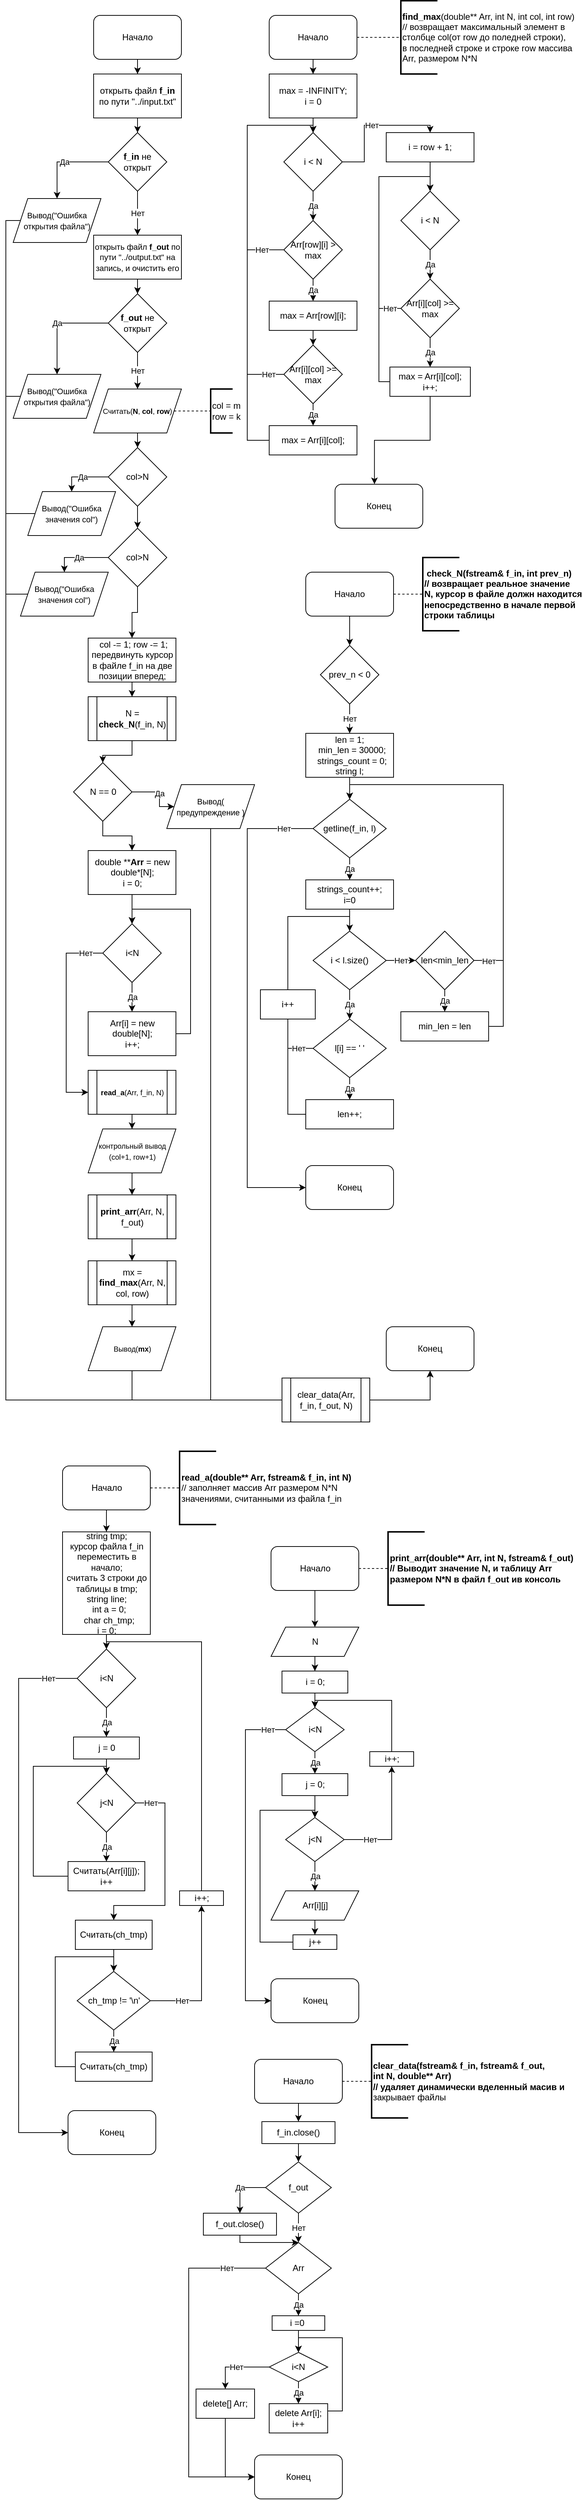 <mxfile version="15.4.0" type="device"><diagram id="RTDDvGNsrzTlWS8wvtbf" name="Page-1"><mxGraphModel dx="1351" dy="1219" grid="1" gridSize="10" guides="1" tooltips="1" connect="1" arrows="1" fold="1" page="1" pageScale="1" pageWidth="850" pageHeight="1100" math="0" shadow="0"><root><mxCell id="0"/><mxCell id="1" parent="0"/><mxCell id="NxdKif-zK9ctORJWIcJR-3" style="edgeStyle=orthogonalEdgeStyle;rounded=0;orthogonalLoop=1;jettySize=auto;html=1;entryX=0.5;entryY=0;entryDx=0;entryDy=0;" edge="1" parent="1" source="NxdKif-zK9ctORJWIcJR-1" target="NxdKif-zK9ctORJWIcJR-2"><mxGeometry relative="1" as="geometry"/></mxCell><mxCell id="NxdKif-zK9ctORJWIcJR-1" value="Начало" style="rounded=1;whiteSpace=wrap;html=1;" vertex="1" parent="1"><mxGeometry x="160" y="60" width="120" height="60" as="geometry"/></mxCell><mxCell id="NxdKif-zK9ctORJWIcJR-5" style="edgeStyle=orthogonalEdgeStyle;rounded=0;orthogonalLoop=1;jettySize=auto;html=1;entryX=0.5;entryY=0;entryDx=0;entryDy=0;" edge="1" parent="1" source="NxdKif-zK9ctORJWIcJR-2" target="NxdKif-zK9ctORJWIcJR-4"><mxGeometry relative="1" as="geometry"/></mxCell><mxCell id="NxdKif-zK9ctORJWIcJR-2" value="открыть файл &lt;b&gt;f_in&lt;/b&gt; по пути &quot;../input.txt&quot;" style="rounded=0;whiteSpace=wrap;html=1;" vertex="1" parent="1"><mxGeometry x="160" y="140" width="120" height="60" as="geometry"/></mxCell><mxCell id="NxdKif-zK9ctORJWIcJR-7" value="Да" style="edgeStyle=orthogonalEdgeStyle;rounded=0;orthogonalLoop=1;jettySize=auto;html=1;entryX=0.5;entryY=0;entryDx=0;entryDy=0;" edge="1" parent="1" source="NxdKif-zK9ctORJWIcJR-4" target="NxdKif-zK9ctORJWIcJR-6"><mxGeometry relative="1" as="geometry"><Array as="points"><mxPoint x="110" y="260"/></Array></mxGeometry></mxCell><mxCell id="NxdKif-zK9ctORJWIcJR-9" value="Нет" style="edgeStyle=orthogonalEdgeStyle;rounded=0;orthogonalLoop=1;jettySize=auto;html=1;entryX=0.5;entryY=0;entryDx=0;entryDy=0;" edge="1" parent="1" source="NxdKif-zK9ctORJWIcJR-4" target="NxdKif-zK9ctORJWIcJR-8"><mxGeometry relative="1" as="geometry"/></mxCell><mxCell id="NxdKif-zK9ctORJWIcJR-4" value="&lt;b&gt;f_in&lt;/b&gt; не открыт" style="rhombus;whiteSpace=wrap;html=1;" vertex="1" parent="1"><mxGeometry x="180" y="220" width="80" height="80" as="geometry"/></mxCell><mxCell id="NxdKif-zK9ctORJWIcJR-51" style="edgeStyle=orthogonalEdgeStyle;rounded=0;orthogonalLoop=1;jettySize=auto;html=1;endArrow=none;endFill=0;exitX=0;exitY=0.5;exitDx=0;exitDy=0;" edge="1" parent="1" source="NxdKif-zK9ctORJWIcJR-6"><mxGeometry relative="1" as="geometry"><mxPoint x="40" y="740" as="targetPoint"/><Array as="points"><mxPoint x="40" y="340"/><mxPoint x="40" y="730"/></Array></mxGeometry></mxCell><mxCell id="NxdKif-zK9ctORJWIcJR-6" value="&lt;font style=&quot;font-size: 11px&quot;&gt;Вывод(&quot;Ошибка открытия файла&quot;)&lt;/font&gt;" style="shape=parallelogram;perimeter=parallelogramPerimeter;whiteSpace=wrap;html=1;fixedSize=1;" vertex="1" parent="1"><mxGeometry x="50" y="310" width="120" height="60" as="geometry"/></mxCell><mxCell id="NxdKif-zK9ctORJWIcJR-13" style="edgeStyle=orthogonalEdgeStyle;rounded=0;orthogonalLoop=1;jettySize=auto;html=1;entryX=0.5;entryY=0;entryDx=0;entryDy=0;" edge="1" parent="1" source="NxdKif-zK9ctORJWIcJR-8" target="NxdKif-zK9ctORJWIcJR-11"><mxGeometry relative="1" as="geometry"/></mxCell><mxCell id="NxdKif-zK9ctORJWIcJR-8" value="&lt;font style=&quot;font-size: 11px&quot;&gt;открыть файл &lt;b&gt;f_out&lt;/b&gt;&amp;nbsp;по пути &quot;../output.txt&quot; на запись, и очистить его&lt;/font&gt;" style="rounded=0;whiteSpace=wrap;html=1;" vertex="1" parent="1"><mxGeometry x="160" y="360" width="120" height="60" as="geometry"/></mxCell><mxCell id="NxdKif-zK9ctORJWIcJR-10" value="Да" style="edgeStyle=orthogonalEdgeStyle;rounded=0;orthogonalLoop=1;jettySize=auto;html=1;entryX=0.5;entryY=0;entryDx=0;entryDy=0;" edge="1" parent="1" source="NxdKif-zK9ctORJWIcJR-11" target="NxdKif-zK9ctORJWIcJR-12"><mxGeometry relative="1" as="geometry"><Array as="points"><mxPoint x="110" y="480"/></Array></mxGeometry></mxCell><mxCell id="NxdKif-zK9ctORJWIcJR-15" value="Нет" style="edgeStyle=orthogonalEdgeStyle;rounded=0;orthogonalLoop=1;jettySize=auto;html=1;" edge="1" parent="1" source="NxdKif-zK9ctORJWIcJR-11" target="NxdKif-zK9ctORJWIcJR-14"><mxGeometry relative="1" as="geometry"/></mxCell><mxCell id="NxdKif-zK9ctORJWIcJR-11" value="&lt;b&gt;f_out&lt;/b&gt;&amp;nbsp;не открыт" style="rhombus;whiteSpace=wrap;html=1;" vertex="1" parent="1"><mxGeometry x="180" y="440" width="80" height="80" as="geometry"/></mxCell><mxCell id="NxdKif-zK9ctORJWIcJR-50" style="edgeStyle=orthogonalEdgeStyle;rounded=0;orthogonalLoop=1;jettySize=auto;html=1;entryX=0.5;entryY=1;entryDx=0;entryDy=0;" edge="1" parent="1" source="NxdKif-zK9ctORJWIcJR-12" target="NxdKif-zK9ctORJWIcJR-47"><mxGeometry relative="1" as="geometry"><Array as="points"><mxPoint x="40" y="580"/><mxPoint x="40" y="1950"/><mxPoint x="620" y="1950"/></Array></mxGeometry></mxCell><mxCell id="NxdKif-zK9ctORJWIcJR-12" value="&lt;font style=&quot;font-size: 11px&quot;&gt;Вывод(&quot;Ошибка открытия файла&quot;)&lt;/font&gt;" style="shape=parallelogram;perimeter=parallelogramPerimeter;whiteSpace=wrap;html=1;fixedSize=1;" vertex="1" parent="1"><mxGeometry x="50" y="550" width="120" height="60" as="geometry"/></mxCell><mxCell id="NxdKif-zK9ctORJWIcJR-18" style="edgeStyle=orthogonalEdgeStyle;rounded=0;orthogonalLoop=1;jettySize=auto;html=1;entryX=0;entryY=0.5;entryDx=0;entryDy=0;entryPerimeter=0;endArrow=none;endFill=0;dashed=1;" edge="1" parent="1" source="NxdKif-zK9ctORJWIcJR-14" target="NxdKif-zK9ctORJWIcJR-17"><mxGeometry relative="1" as="geometry"/></mxCell><mxCell id="NxdKif-zK9ctORJWIcJR-169" style="edgeStyle=orthogonalEdgeStyle;rounded=0;orthogonalLoop=1;jettySize=auto;html=1;endArrow=classic;endFill=1;" edge="1" parent="1" source="NxdKif-zK9ctORJWIcJR-14" target="NxdKif-zK9ctORJWIcJR-167"><mxGeometry relative="1" as="geometry"/></mxCell><mxCell id="NxdKif-zK9ctORJWIcJR-14" value="&lt;font style=&quot;font-size: 10px&quot;&gt;Считать(&lt;b&gt;N&lt;/b&gt;, &lt;b&gt;col&lt;/b&gt;, &lt;b&gt;row&lt;/b&gt;)&lt;/font&gt;" style="shape=parallelogram;perimeter=parallelogramPerimeter;whiteSpace=wrap;html=1;fixedSize=1;" vertex="1" parent="1"><mxGeometry x="160" y="570" width="120" height="60" as="geometry"/></mxCell><mxCell id="NxdKif-zK9ctORJWIcJR-17" value="col = m&lt;br&gt;row = k" style="strokeWidth=2;html=1;shape=mxgraph.flowchart.annotation_1;align=left;pointerEvents=1;" vertex="1" parent="1"><mxGeometry x="320" y="570" width="30" height="60" as="geometry"/></mxCell><mxCell id="NxdKif-zK9ctORJWIcJR-25" style="edgeStyle=orthogonalEdgeStyle;rounded=0;orthogonalLoop=1;jettySize=auto;html=1;entryX=0.5;entryY=0;entryDx=0;entryDy=0;" edge="1" parent="1" source="NxdKif-zK9ctORJWIcJR-19" target="NxdKif-zK9ctORJWIcJR-24"><mxGeometry relative="1" as="geometry"/></mxCell><mxCell id="NxdKif-zK9ctORJWIcJR-19" value="&amp;nbsp;col -= 1; row -= 1;&lt;br&gt;передвинуть курсор в файле f_in на две позиции вперед;" style="rounded=0;whiteSpace=wrap;html=1;" vertex="1" parent="1"><mxGeometry x="152.5" y="910" width="120" height="60" as="geometry"/></mxCell><mxCell id="NxdKif-zK9ctORJWIcJR-27" style="edgeStyle=orthogonalEdgeStyle;rounded=0;orthogonalLoop=1;jettySize=auto;html=1;entryX=0.5;entryY=0;entryDx=0;entryDy=0;" edge="1" parent="1" source="NxdKif-zK9ctORJWIcJR-24" target="NxdKif-zK9ctORJWIcJR-26"><mxGeometry relative="1" as="geometry"/></mxCell><mxCell id="NxdKif-zK9ctORJWIcJR-24" value="N = &lt;b&gt;check_N&lt;/b&gt;(f_in, N)" style="shape=process;whiteSpace=wrap;html=1;backgroundOutline=1;" vertex="1" parent="1"><mxGeometry x="152.5" y="990" width="120" height="60" as="geometry"/></mxCell><mxCell id="NxdKif-zK9ctORJWIcJR-29" value="Да" style="edgeStyle=orthogonalEdgeStyle;rounded=0;orthogonalLoop=1;jettySize=auto;html=1;entryX=0;entryY=0.5;entryDx=0;entryDy=0;exitX=1;exitY=0.5;exitDx=0;exitDy=0;" edge="1" parent="1" source="NxdKif-zK9ctORJWIcJR-26" target="NxdKif-zK9ctORJWIcJR-28"><mxGeometry relative="1" as="geometry"><Array as="points"><mxPoint x="250" y="1120"/><mxPoint x="250" y="1140"/></Array></mxGeometry></mxCell><mxCell id="NxdKif-zK9ctORJWIcJR-32" style="edgeStyle=orthogonalEdgeStyle;rounded=0;orthogonalLoop=1;jettySize=auto;html=1;" edge="1" parent="1" source="NxdKif-zK9ctORJWIcJR-26" target="NxdKif-zK9ctORJWIcJR-31"><mxGeometry relative="1" as="geometry"/></mxCell><mxCell id="NxdKif-zK9ctORJWIcJR-26" value="N == 0" style="rhombus;whiteSpace=wrap;html=1;" vertex="1" parent="1"><mxGeometry x="132.5" y="1080" width="80" height="80" as="geometry"/></mxCell><mxCell id="NxdKif-zK9ctORJWIcJR-49" style="edgeStyle=orthogonalEdgeStyle;rounded=0;orthogonalLoop=1;jettySize=auto;html=1;entryX=0.5;entryY=1;entryDx=0;entryDy=0;startArrow=none;endArrow=classic;endFill=1;" edge="1" parent="1" source="NxdKif-zK9ctORJWIcJR-178" target="NxdKif-zK9ctORJWIcJR-47"><mxGeometry relative="1" as="geometry"><Array as="points"><mxPoint x="620" y="1950"/></Array></mxGeometry></mxCell><mxCell id="NxdKif-zK9ctORJWIcJR-28" value="&lt;font style=&quot;font-size: 11px&quot;&gt;Вывод( предупреждение )&lt;/font&gt;" style="shape=parallelogram;perimeter=parallelogramPerimeter;whiteSpace=wrap;html=1;fixedSize=1;" vertex="1" parent="1"><mxGeometry x="260" y="1110" width="120" height="60" as="geometry"/></mxCell><mxCell id="NxdKif-zK9ctORJWIcJR-35" value="Да" style="edgeStyle=orthogonalEdgeStyle;rounded=0;orthogonalLoop=1;jettySize=auto;html=1;entryX=0.5;entryY=0;entryDx=0;entryDy=0;" edge="1" parent="1" source="NxdKif-zK9ctORJWIcJR-30" target="NxdKif-zK9ctORJWIcJR-34"><mxGeometry relative="1" as="geometry"><Array as="points"><mxPoint x="212.5" y="1420"/></Array></mxGeometry></mxCell><mxCell id="NxdKif-zK9ctORJWIcJR-37" value="Нет" style="edgeStyle=orthogonalEdgeStyle;rounded=0;orthogonalLoop=1;jettySize=auto;html=1;entryX=0;entryY=0.5;entryDx=0;entryDy=0;" edge="1" parent="1" source="NxdKif-zK9ctORJWIcJR-30" target="NxdKif-zK9ctORJWIcJR-38"><mxGeometry x="-0.824" relative="1" as="geometry"><mxPoint x="132.5" y="1550" as="targetPoint"/><Array as="points"><mxPoint x="122.5" y="1340"/><mxPoint x="122.5" y="1530"/></Array><mxPoint as="offset"/></mxGeometry></mxCell><mxCell id="NxdKif-zK9ctORJWIcJR-30" value="i&amp;lt;N" style="rhombus;whiteSpace=wrap;html=1;" vertex="1" parent="1"><mxGeometry x="172.5" y="1300" width="80" height="80" as="geometry"/></mxCell><mxCell id="NxdKif-zK9ctORJWIcJR-33" style="edgeStyle=orthogonalEdgeStyle;rounded=0;orthogonalLoop=1;jettySize=auto;html=1;entryX=0.5;entryY=0;entryDx=0;entryDy=0;" edge="1" parent="1" source="NxdKif-zK9ctORJWIcJR-31" target="NxdKif-zK9ctORJWIcJR-30"><mxGeometry relative="1" as="geometry"/></mxCell><mxCell id="NxdKif-zK9ctORJWIcJR-31" value="double **&lt;b&gt;Arr&lt;/b&gt; = new double*[N];&lt;br&gt;i = 0;" style="rounded=0;whiteSpace=wrap;html=1;" vertex="1" parent="1"><mxGeometry x="152.5" y="1200" width="120" height="60" as="geometry"/></mxCell><mxCell id="NxdKif-zK9ctORJWIcJR-36" style="edgeStyle=orthogonalEdgeStyle;rounded=0;orthogonalLoop=1;jettySize=auto;html=1;entryX=0.5;entryY=0;entryDx=0;entryDy=0;" edge="1" parent="1" source="NxdKif-zK9ctORJWIcJR-34" target="NxdKif-zK9ctORJWIcJR-30"><mxGeometry relative="1" as="geometry"><Array as="points"><mxPoint x="292.5" y="1450"/><mxPoint x="292.5" y="1280"/><mxPoint x="212.5" y="1280"/></Array></mxGeometry></mxCell><mxCell id="NxdKif-zK9ctORJWIcJR-34" value="Arr[i] = new double[N];&lt;br&gt;i++;" style="rounded=0;whiteSpace=wrap;html=1;" vertex="1" parent="1"><mxGeometry x="152.5" y="1420" width="120" height="60" as="geometry"/></mxCell><mxCell id="NxdKif-zK9ctORJWIcJR-40" style="edgeStyle=orthogonalEdgeStyle;rounded=0;orthogonalLoop=1;jettySize=auto;html=1;" edge="1" parent="1" source="NxdKif-zK9ctORJWIcJR-38" target="NxdKif-zK9ctORJWIcJR-39"><mxGeometry relative="1" as="geometry"/></mxCell><mxCell id="NxdKif-zK9ctORJWIcJR-38" value="&lt;font style=&quot;font-size: 10px&quot;&gt;&lt;b&gt;read_a&lt;/b&gt;(Arr, f_in, N)&lt;/font&gt;" style="shape=process;whiteSpace=wrap;html=1;backgroundOutline=1;" vertex="1" parent="1"><mxGeometry x="152.5" y="1500" width="120" height="60" as="geometry"/></mxCell><mxCell id="NxdKif-zK9ctORJWIcJR-42" style="edgeStyle=orthogonalEdgeStyle;rounded=0;orthogonalLoop=1;jettySize=auto;html=1;entryX=0.5;entryY=0;entryDx=0;entryDy=0;" edge="1" parent="1" source="NxdKif-zK9ctORJWIcJR-39" target="NxdKif-zK9ctORJWIcJR-41"><mxGeometry relative="1" as="geometry"/></mxCell><mxCell id="NxdKif-zK9ctORJWIcJR-39" value="&lt;font style=&quot;font-size: 10px&quot;&gt;контрольный вывод (col+1, row+1)&lt;/font&gt;" style="shape=parallelogram;perimeter=parallelogramPerimeter;whiteSpace=wrap;html=1;fixedSize=1;" vertex="1" parent="1"><mxGeometry x="152.5" y="1580" width="120" height="60" as="geometry"/></mxCell><mxCell id="NxdKif-zK9ctORJWIcJR-44" style="edgeStyle=orthogonalEdgeStyle;rounded=0;orthogonalLoop=1;jettySize=auto;html=1;entryX=0.5;entryY=0;entryDx=0;entryDy=0;" edge="1" parent="1" source="NxdKif-zK9ctORJWIcJR-41" target="NxdKif-zK9ctORJWIcJR-43"><mxGeometry relative="1" as="geometry"/></mxCell><mxCell id="NxdKif-zK9ctORJWIcJR-41" value="&lt;b&gt;print_arr&lt;/b&gt;(Arr, N, f_out)" style="shape=process;whiteSpace=wrap;html=1;backgroundOutline=1;" vertex="1" parent="1"><mxGeometry x="152.5" y="1670" width="120" height="60" as="geometry"/></mxCell><mxCell id="NxdKif-zK9ctORJWIcJR-46" style="edgeStyle=orthogonalEdgeStyle;rounded=0;orthogonalLoop=1;jettySize=auto;html=1;" edge="1" parent="1" source="NxdKif-zK9ctORJWIcJR-43" target="NxdKif-zK9ctORJWIcJR-45"><mxGeometry relative="1" as="geometry"/></mxCell><mxCell id="NxdKif-zK9ctORJWIcJR-43" value="mx =&lt;b&gt; find_max&lt;/b&gt;(Arr, N, col, row)" style="shape=process;whiteSpace=wrap;html=1;backgroundOutline=1;" vertex="1" parent="1"><mxGeometry x="152.5" y="1760" width="120" height="60" as="geometry"/></mxCell><mxCell id="NxdKif-zK9ctORJWIcJR-180" style="edgeStyle=orthogonalEdgeStyle;rounded=0;orthogonalLoop=1;jettySize=auto;html=1;endArrow=none;endFill=0;" edge="1" parent="1" source="NxdKif-zK9ctORJWIcJR-45"><mxGeometry relative="1" as="geometry"><mxPoint x="212.5" y="1950" as="targetPoint"/></mxGeometry></mxCell><mxCell id="NxdKif-zK9ctORJWIcJR-45" value="&lt;span style=&quot;font-size: 10px&quot;&gt;Вывод(&lt;b&gt;mx&lt;/b&gt;)&lt;/span&gt;" style="shape=parallelogram;perimeter=parallelogramPerimeter;whiteSpace=wrap;html=1;fixedSize=1;" vertex="1" parent="1"><mxGeometry x="152.5" y="1850" width="120" height="60" as="geometry"/></mxCell><mxCell id="NxdKif-zK9ctORJWIcJR-47" value="Конец" style="rounded=1;whiteSpace=wrap;html=1;" vertex="1" parent="1"><mxGeometry x="560" y="1850" width="120" height="60" as="geometry"/></mxCell><mxCell id="NxdKif-zK9ctORJWIcJR-54" style="edgeStyle=orthogonalEdgeStyle;rounded=0;orthogonalLoop=1;jettySize=auto;html=1;entryX=0;entryY=0.5;entryDx=0;entryDy=0;entryPerimeter=0;dashed=1;endArrow=none;endFill=0;" edge="1" parent="1" source="NxdKif-zK9ctORJWIcJR-52" target="NxdKif-zK9ctORJWIcJR-53"><mxGeometry relative="1" as="geometry"/></mxCell><mxCell id="NxdKif-zK9ctORJWIcJR-56" style="edgeStyle=orthogonalEdgeStyle;rounded=0;orthogonalLoop=1;jettySize=auto;html=1;entryX=0.5;entryY=0;entryDx=0;entryDy=0;endArrow=classic;endFill=1;" edge="1" parent="1" source="NxdKif-zK9ctORJWIcJR-52" target="NxdKif-zK9ctORJWIcJR-55"><mxGeometry relative="1" as="geometry"/></mxCell><mxCell id="NxdKif-zK9ctORJWIcJR-52" value="Начало" style="rounded=1;whiteSpace=wrap;html=1;" vertex="1" parent="1"><mxGeometry x="400" y="60" width="120" height="60" as="geometry"/></mxCell><mxCell id="NxdKif-zK9ctORJWIcJR-53" value="&lt;b&gt;find_max&lt;/b&gt;(double** Arr, int N, int col, int row)&lt;br&gt;// возвращает максимальный элемент в &lt;br&gt;столбце сol(от row до поледней строки),&lt;br&gt;в последней строке и строке row массива&lt;br&gt;Arr, размером N*N" style="strokeWidth=2;html=1;shape=mxgraph.flowchart.annotation_1;align=left;pointerEvents=1;" vertex="1" parent="1"><mxGeometry x="580" y="40" width="50" height="100" as="geometry"/></mxCell><mxCell id="NxdKif-zK9ctORJWIcJR-58" style="edgeStyle=orthogonalEdgeStyle;rounded=0;orthogonalLoop=1;jettySize=auto;html=1;endArrow=classic;endFill=1;" edge="1" parent="1" source="NxdKif-zK9ctORJWIcJR-55" target="NxdKif-zK9ctORJWIcJR-57"><mxGeometry relative="1" as="geometry"/></mxCell><mxCell id="NxdKif-zK9ctORJWIcJR-55" value="max = -INFINITY;&lt;br&gt;i = 0" style="rounded=0;whiteSpace=wrap;html=1;" vertex="1" parent="1"><mxGeometry x="400" y="140" width="120" height="60" as="geometry"/></mxCell><mxCell id="NxdKif-zK9ctORJWIcJR-60" value="Да" style="edgeStyle=orthogonalEdgeStyle;rounded=0;orthogonalLoop=1;jettySize=auto;html=1;entryX=0.5;entryY=0;entryDx=0;entryDy=0;endArrow=classic;endFill=1;" edge="1" parent="1" source="NxdKif-zK9ctORJWIcJR-57" target="NxdKif-zK9ctORJWIcJR-59"><mxGeometry relative="1" as="geometry"/></mxCell><mxCell id="NxdKif-zK9ctORJWIcJR-70" value="Нет" style="edgeStyle=orthogonalEdgeStyle;rounded=0;orthogonalLoop=1;jettySize=auto;html=1;entryX=0.5;entryY=0;entryDx=0;entryDy=0;endArrow=classic;endFill=1;" edge="1" parent="1" source="NxdKif-zK9ctORJWIcJR-57" target="NxdKif-zK9ctORJWIcJR-68"><mxGeometry relative="1" as="geometry"><Array as="points"><mxPoint x="530" y="260"/><mxPoint x="530" y="210"/><mxPoint x="620" y="210"/></Array></mxGeometry></mxCell><mxCell id="NxdKif-zK9ctORJWIcJR-57" value="i &amp;lt; N" style="rhombus;whiteSpace=wrap;html=1;" vertex="1" parent="1"><mxGeometry x="420" y="220" width="80" height="80" as="geometry"/></mxCell><mxCell id="NxdKif-zK9ctORJWIcJR-63" value="Да" style="edgeStyle=orthogonalEdgeStyle;rounded=0;orthogonalLoop=1;jettySize=auto;html=1;entryX=0.5;entryY=0;entryDx=0;entryDy=0;endArrow=classic;endFill=1;" edge="1" parent="1" source="NxdKif-zK9ctORJWIcJR-59" target="NxdKif-zK9ctORJWIcJR-62"><mxGeometry relative="1" as="geometry"/></mxCell><mxCell id="NxdKif-zK9ctORJWIcJR-71" value="Нет" style="edgeStyle=orthogonalEdgeStyle;rounded=0;orthogonalLoop=1;jettySize=auto;html=1;endArrow=classic;endFill=1;entryX=0.5;entryY=0;entryDx=0;entryDy=0;" edge="1" parent="1" source="NxdKif-zK9ctORJWIcJR-59" target="NxdKif-zK9ctORJWIcJR-57"><mxGeometry x="-0.812" relative="1" as="geometry"><mxPoint x="540" y="260.0" as="targetPoint"/><Array as="points"><mxPoint x="370" y="380"/><mxPoint x="370" y="210"/><mxPoint x="460" y="210"/></Array><mxPoint as="offset"/></mxGeometry></mxCell><mxCell id="NxdKif-zK9ctORJWIcJR-59" value="Arr[row][i] &amp;gt; max" style="rhombus;whiteSpace=wrap;html=1;" vertex="1" parent="1"><mxGeometry x="420" y="340" width="80" height="80" as="geometry"/></mxCell><mxCell id="NxdKif-zK9ctORJWIcJR-66" value="Да" style="edgeStyle=orthogonalEdgeStyle;rounded=0;orthogonalLoop=1;jettySize=auto;html=1;entryX=0.5;entryY=0;entryDx=0;entryDy=0;endArrow=classic;endFill=1;" edge="1" parent="1" source="NxdKif-zK9ctORJWIcJR-61" target="NxdKif-zK9ctORJWIcJR-65"><mxGeometry relative="1" as="geometry"/></mxCell><mxCell id="NxdKif-zK9ctORJWIcJR-72" value="Нет" style="edgeStyle=orthogonalEdgeStyle;rounded=0;orthogonalLoop=1;jettySize=auto;html=1;endArrow=none;endFill=0;" edge="1" parent="1" source="NxdKif-zK9ctORJWIcJR-61"><mxGeometry x="-0.809" relative="1" as="geometry"><mxPoint x="370" y="380" as="targetPoint"/><Array as="points"><mxPoint x="370" y="550"/><mxPoint x="370" y="380"/></Array><mxPoint as="offset"/></mxGeometry></mxCell><mxCell id="NxdKif-zK9ctORJWIcJR-61" value="Arr[i][col] &amp;gt;= max" style="rhombus;whiteSpace=wrap;html=1;" vertex="1" parent="1"><mxGeometry x="420" y="510" width="80" height="80" as="geometry"/></mxCell><mxCell id="NxdKif-zK9ctORJWIcJR-64" style="edgeStyle=orthogonalEdgeStyle;rounded=0;orthogonalLoop=1;jettySize=auto;html=1;entryX=0.5;entryY=0;entryDx=0;entryDy=0;endArrow=classic;endFill=1;" edge="1" parent="1" source="NxdKif-zK9ctORJWIcJR-62" target="NxdKif-zK9ctORJWIcJR-61"><mxGeometry relative="1" as="geometry"/></mxCell><mxCell id="NxdKif-zK9ctORJWIcJR-62" value="max = Arr[row][i];" style="rounded=0;whiteSpace=wrap;html=1;" vertex="1" parent="1"><mxGeometry x="400" y="450" width="120" height="40" as="geometry"/></mxCell><mxCell id="NxdKif-zK9ctORJWIcJR-74" style="edgeStyle=orthogonalEdgeStyle;rounded=0;orthogonalLoop=1;jettySize=auto;html=1;entryX=0.5;entryY=0;entryDx=0;entryDy=0;endArrow=classic;endFill=1;" edge="1" parent="1" source="NxdKif-zK9ctORJWIcJR-65" target="NxdKif-zK9ctORJWIcJR-57"><mxGeometry relative="1" as="geometry"><Array as="points"><mxPoint x="370" y="640"/><mxPoint x="370" y="210"/><mxPoint x="460" y="210"/></Array></mxGeometry></mxCell><mxCell id="NxdKif-zK9ctORJWIcJR-65" value="max = Arr[i][col];" style="rounded=0;whiteSpace=wrap;html=1;" vertex="1" parent="1"><mxGeometry x="400" y="620" width="120" height="40" as="geometry"/></mxCell><mxCell id="NxdKif-zK9ctORJWIcJR-76" value="Да" style="edgeStyle=orthogonalEdgeStyle;rounded=0;orthogonalLoop=1;jettySize=auto;html=1;entryX=0.5;entryY=0;entryDx=0;entryDy=0;endArrow=classic;endFill=1;" edge="1" parent="1" source="NxdKif-zK9ctORJWIcJR-67" target="NxdKif-zK9ctORJWIcJR-75"><mxGeometry relative="1" as="geometry"/></mxCell><mxCell id="NxdKif-zK9ctORJWIcJR-67" value="i &amp;lt; N" style="rhombus;whiteSpace=wrap;html=1;" vertex="1" parent="1"><mxGeometry x="580" y="300" width="80" height="80" as="geometry"/></mxCell><mxCell id="NxdKif-zK9ctORJWIcJR-69" style="edgeStyle=orthogonalEdgeStyle;rounded=0;orthogonalLoop=1;jettySize=auto;html=1;entryX=0.5;entryY=0;entryDx=0;entryDy=0;endArrow=classic;endFill=1;" edge="1" parent="1" source="NxdKif-zK9ctORJWIcJR-68" target="NxdKif-zK9ctORJWIcJR-67"><mxGeometry relative="1" as="geometry"/></mxCell><mxCell id="NxdKif-zK9ctORJWIcJR-68" value="i = row + 1;" style="rounded=0;whiteSpace=wrap;html=1;" vertex="1" parent="1"><mxGeometry x="560" y="220" width="120" height="40" as="geometry"/></mxCell><mxCell id="NxdKif-zK9ctORJWIcJR-78" value="Да" style="edgeStyle=orthogonalEdgeStyle;rounded=0;orthogonalLoop=1;jettySize=auto;html=1;entryX=0.5;entryY=0;entryDx=0;entryDy=0;endArrow=classic;endFill=1;" edge="1" parent="1" source="NxdKif-zK9ctORJWIcJR-75" target="NxdKif-zK9ctORJWIcJR-77"><mxGeometry relative="1" as="geometry"/></mxCell><mxCell id="NxdKif-zK9ctORJWIcJR-80" value="Нет" style="edgeStyle=orthogonalEdgeStyle;rounded=0;orthogonalLoop=1;jettySize=auto;html=1;endArrow=none;endFill=0;" edge="1" parent="1" source="NxdKif-zK9ctORJWIcJR-75"><mxGeometry relative="1" as="geometry"><mxPoint x="550" y="460" as="targetPoint"/></mxGeometry></mxCell><mxCell id="NxdKif-zK9ctORJWIcJR-75" value="Arr[i][col] &amp;gt;= max" style="rhombus;whiteSpace=wrap;html=1;" vertex="1" parent="1"><mxGeometry x="580" y="420" width="80" height="80" as="geometry"/></mxCell><mxCell id="NxdKif-zK9ctORJWIcJR-79" style="edgeStyle=orthogonalEdgeStyle;rounded=0;orthogonalLoop=1;jettySize=auto;html=1;entryX=0.5;entryY=0;entryDx=0;entryDy=0;endArrow=classic;endFill=1;" edge="1" parent="1" source="NxdKif-zK9ctORJWIcJR-77" target="NxdKif-zK9ctORJWIcJR-67"><mxGeometry relative="1" as="geometry"><Array as="points"><mxPoint x="550" y="560"/><mxPoint x="550" y="280"/><mxPoint x="620" y="280"/></Array></mxGeometry></mxCell><mxCell id="NxdKif-zK9ctORJWIcJR-82" style="edgeStyle=orthogonalEdgeStyle;rounded=0;orthogonalLoop=1;jettySize=auto;html=1;entryX=0.449;entryY=-0.003;entryDx=0;entryDy=0;entryPerimeter=0;endArrow=classic;endFill=1;" edge="1" parent="1" source="NxdKif-zK9ctORJWIcJR-77" target="NxdKif-zK9ctORJWIcJR-81"><mxGeometry relative="1" as="geometry"/></mxCell><mxCell id="NxdKif-zK9ctORJWIcJR-77" value="max = Arr[i][col];&lt;br&gt;i++;" style="rounded=0;whiteSpace=wrap;html=1;" vertex="1" parent="1"><mxGeometry x="565" y="540" width="110" height="40" as="geometry"/></mxCell><mxCell id="NxdKif-zK9ctORJWIcJR-81" value="Конец" style="rounded=1;whiteSpace=wrap;html=1;" vertex="1" parent="1"><mxGeometry x="490" y="700" width="120" height="60" as="geometry"/></mxCell><mxCell id="NxdKif-zK9ctORJWIcJR-83" style="edgeStyle=orthogonalEdgeStyle;rounded=0;orthogonalLoop=1;jettySize=auto;html=1;entryX=0;entryY=0.5;entryDx=0;entryDy=0;entryPerimeter=0;dashed=1;endArrow=none;endFill=0;" edge="1" parent="1" source="NxdKif-zK9ctORJWIcJR-84" target="NxdKif-zK9ctORJWIcJR-85"><mxGeometry relative="1" as="geometry"/></mxCell><mxCell id="NxdKif-zK9ctORJWIcJR-88" style="edgeStyle=orthogonalEdgeStyle;rounded=0;orthogonalLoop=1;jettySize=auto;html=1;entryX=0.5;entryY=0;entryDx=0;entryDy=0;endArrow=classic;endFill=1;" edge="1" parent="1" source="NxdKif-zK9ctORJWIcJR-84" target="NxdKif-zK9ctORJWIcJR-87"><mxGeometry relative="1" as="geometry"/></mxCell><mxCell id="NxdKif-zK9ctORJWIcJR-84" value="Начало" style="rounded=1;whiteSpace=wrap;html=1;" vertex="1" parent="1"><mxGeometry x="450" y="820" width="120" height="60" as="geometry"/></mxCell><mxCell id="NxdKif-zK9ctORJWIcJR-85" value="&lt;b&gt;&amp;nbsp;check_N(fstream&amp;amp; f_in, int prev_n)&lt;/b&gt;&lt;br&gt;&lt;b&gt;// возвращает реальное значение &lt;/b&gt;&lt;br&gt;&lt;b&gt;N, курсор в файле должн находится &lt;br&gt;непосредственно в начале первой &lt;br&gt;строки таблицы&lt;/b&gt;" style="strokeWidth=2;html=1;shape=mxgraph.flowchart.annotation_1;align=left;pointerEvents=1;" vertex="1" parent="1"><mxGeometry x="610" y="800" width="50" height="100" as="geometry"/></mxCell><mxCell id="NxdKif-zK9ctORJWIcJR-90" value="Нет" style="edgeStyle=orthogonalEdgeStyle;rounded=0;orthogonalLoop=1;jettySize=auto;html=1;entryX=0.5;entryY=0;entryDx=0;entryDy=0;endArrow=classic;endFill=1;" edge="1" parent="1" source="NxdKif-zK9ctORJWIcJR-87" target="NxdKif-zK9ctORJWIcJR-89"><mxGeometry relative="1" as="geometry"/></mxCell><mxCell id="NxdKif-zK9ctORJWIcJR-87" value="prev_n &amp;lt; 0" style="rhombus;whiteSpace=wrap;html=1;" vertex="1" parent="1"><mxGeometry x="470" y="920" width="80" height="80" as="geometry"/></mxCell><mxCell id="NxdKif-zK9ctORJWIcJR-92" style="edgeStyle=orthogonalEdgeStyle;rounded=0;orthogonalLoop=1;jettySize=auto;html=1;entryX=0.5;entryY=0;entryDx=0;entryDy=0;endArrow=classic;endFill=1;" edge="1" parent="1" source="NxdKif-zK9ctORJWIcJR-89" target="NxdKif-zK9ctORJWIcJR-91"><mxGeometry relative="1" as="geometry"/></mxCell><mxCell id="NxdKif-zK9ctORJWIcJR-89" value="&lt;div&gt;len = 1;&lt;/div&gt;&lt;div&gt;&amp;nbsp; min_len = 30000;&lt;/div&gt;&lt;div&gt;&amp;nbsp; strings_count = 0;&lt;/div&gt;&lt;div&gt;string l;&lt;br&gt;&lt;/div&gt;" style="rounded=0;whiteSpace=wrap;html=1;" vertex="1" parent="1"><mxGeometry x="450" y="1040" width="120" height="60" as="geometry"/></mxCell><mxCell id="NxdKif-zK9ctORJWIcJR-94" value="Да" style="edgeStyle=orthogonalEdgeStyle;rounded=0;orthogonalLoop=1;jettySize=auto;html=1;entryX=0.5;entryY=0;entryDx=0;entryDy=0;endArrow=classic;endFill=1;" edge="1" parent="1" source="NxdKif-zK9ctORJWIcJR-91" target="NxdKif-zK9ctORJWIcJR-93"><mxGeometry relative="1" as="geometry"/></mxCell><mxCell id="NxdKif-zK9ctORJWIcJR-113" value="Нет" style="edgeStyle=orthogonalEdgeStyle;rounded=0;orthogonalLoop=1;jettySize=auto;html=1;endArrow=classic;endFill=1;entryX=0;entryY=0.5;entryDx=0;entryDy=0;" edge="1" parent="1" source="NxdKif-zK9ctORJWIcJR-91" target="NxdKif-zK9ctORJWIcJR-112"><mxGeometry x="-0.879" relative="1" as="geometry"><mxPoint x="370" y="1600" as="targetPoint"/><Array as="points"><mxPoint x="370" y="1170"/><mxPoint x="370" y="1660"/></Array><mxPoint as="offset"/></mxGeometry></mxCell><mxCell id="NxdKif-zK9ctORJWIcJR-91" value="getline(f_in, l)" style="rhombus;whiteSpace=wrap;html=1;" vertex="1" parent="1"><mxGeometry x="460" y="1130" width="100" height="80" as="geometry"/></mxCell><mxCell id="NxdKif-zK9ctORJWIcJR-96" style="edgeStyle=orthogonalEdgeStyle;rounded=0;orthogonalLoop=1;jettySize=auto;html=1;entryX=0.5;entryY=0;entryDx=0;entryDy=0;endArrow=classic;endFill=1;" edge="1" parent="1" source="NxdKif-zK9ctORJWIcJR-93" target="NxdKif-zK9ctORJWIcJR-95"><mxGeometry relative="1" as="geometry"/></mxCell><mxCell id="NxdKif-zK9ctORJWIcJR-93" value="strings_count++;&lt;br&gt;i=0" style="rounded=0;whiteSpace=wrap;html=1;" vertex="1" parent="1"><mxGeometry x="450" y="1240" width="120" height="40" as="geometry"/></mxCell><mxCell id="NxdKif-zK9ctORJWIcJR-98" value="Да" style="edgeStyle=orthogonalEdgeStyle;rounded=0;orthogonalLoop=1;jettySize=auto;html=1;entryX=0.5;entryY=0;entryDx=0;entryDy=0;endArrow=classic;endFill=1;" edge="1" parent="1" source="NxdKif-zK9ctORJWIcJR-95" target="NxdKif-zK9ctORJWIcJR-97"><mxGeometry relative="1" as="geometry"/></mxCell><mxCell id="NxdKif-zK9ctORJWIcJR-107" value="Нет" style="edgeStyle=orthogonalEdgeStyle;rounded=0;orthogonalLoop=1;jettySize=auto;html=1;entryX=0;entryY=0.5;entryDx=0;entryDy=0;endArrow=classic;endFill=1;" edge="1" parent="1" source="NxdKif-zK9ctORJWIcJR-95" target="NxdKif-zK9ctORJWIcJR-106"><mxGeometry relative="1" as="geometry"/></mxCell><mxCell id="NxdKif-zK9ctORJWIcJR-95" value="i &amp;lt; l.size()" style="rhombus;whiteSpace=wrap;html=1;" vertex="1" parent="1"><mxGeometry x="460" y="1310" width="100" height="80" as="geometry"/></mxCell><mxCell id="NxdKif-zK9ctORJWIcJR-100" value="Да" style="edgeStyle=orthogonalEdgeStyle;rounded=0;orthogonalLoop=1;jettySize=auto;html=1;entryX=0.5;entryY=0;entryDx=0;entryDy=0;endArrow=classic;endFill=1;" edge="1" parent="1" source="NxdKif-zK9ctORJWIcJR-97" target="NxdKif-zK9ctORJWIcJR-99"><mxGeometry relative="1" as="geometry"/></mxCell><mxCell id="NxdKif-zK9ctORJWIcJR-102" value="Нет" style="edgeStyle=orthogonalEdgeStyle;rounded=0;orthogonalLoop=1;jettySize=auto;html=1;endArrow=none;endFill=0;entryX=0.5;entryY=1;entryDx=0;entryDy=0;" edge="1" parent="1" source="NxdKif-zK9ctORJWIcJR-97" target="NxdKif-zK9ctORJWIcJR-103"><mxGeometry x="-0.467" relative="1" as="geometry"><mxPoint x="420" y="1470" as="targetPoint"/><Array as="points"><mxPoint x="425" y="1470"/></Array><mxPoint as="offset"/></mxGeometry></mxCell><mxCell id="NxdKif-zK9ctORJWIcJR-97" value="l[i] == ' '" style="rhombus;whiteSpace=wrap;html=1;" vertex="1" parent="1"><mxGeometry x="460" y="1430" width="100" height="80" as="geometry"/></mxCell><mxCell id="NxdKif-zK9ctORJWIcJR-101" style="edgeStyle=orthogonalEdgeStyle;rounded=0;orthogonalLoop=1;jettySize=auto;html=1;entryX=0.5;entryY=1;entryDx=0;entryDy=0;endArrow=classic;endFill=1;startArrow=none;" edge="1" parent="1" source="NxdKif-zK9ctORJWIcJR-103" target="NxdKif-zK9ctORJWIcJR-103"><mxGeometry relative="1" as="geometry"><Array as="points"><mxPoint x="410" y="1430"/></Array></mxGeometry></mxCell><mxCell id="NxdKif-zK9ctORJWIcJR-99" value="len++;" style="rounded=0;whiteSpace=wrap;html=1;" vertex="1" parent="1"><mxGeometry x="450" y="1540" width="120" height="40" as="geometry"/></mxCell><mxCell id="NxdKif-zK9ctORJWIcJR-105" style="edgeStyle=orthogonalEdgeStyle;rounded=0;orthogonalLoop=1;jettySize=auto;html=1;entryX=0.5;entryY=0;entryDx=0;entryDy=0;endArrow=none;endFill=0;" edge="1" parent="1" source="NxdKif-zK9ctORJWIcJR-103" target="NxdKif-zK9ctORJWIcJR-95"><mxGeometry relative="1" as="geometry"/></mxCell><mxCell id="NxdKif-zK9ctORJWIcJR-103" value="i++" style="rounded=0;whiteSpace=wrap;html=1;" vertex="1" parent="1"><mxGeometry x="388" y="1390" width="75" height="40" as="geometry"/></mxCell><mxCell id="NxdKif-zK9ctORJWIcJR-104" value="" style="edgeStyle=orthogonalEdgeStyle;rounded=0;orthogonalLoop=1;jettySize=auto;html=1;entryX=0.5;entryY=1;entryDx=0;entryDy=0;endArrow=none;endFill=1;" edge="1" parent="1" source="NxdKif-zK9ctORJWIcJR-99" target="NxdKif-zK9ctORJWIcJR-103"><mxGeometry relative="1" as="geometry"><mxPoint x="450" y="1560" as="sourcePoint"/><mxPoint x="510" y="1310" as="targetPoint"/><Array as="points"><mxPoint x="425" y="1560"/></Array></mxGeometry></mxCell><mxCell id="NxdKif-zK9ctORJWIcJR-109" value="Да" style="edgeStyle=orthogonalEdgeStyle;rounded=0;orthogonalLoop=1;jettySize=auto;html=1;entryX=0.5;entryY=0;entryDx=0;entryDy=0;endArrow=classic;endFill=1;" edge="1" parent="1" source="NxdKif-zK9ctORJWIcJR-106" target="NxdKif-zK9ctORJWIcJR-108"><mxGeometry relative="1" as="geometry"/></mxCell><mxCell id="NxdKif-zK9ctORJWIcJR-111" value="Нет" style="edgeStyle=orthogonalEdgeStyle;rounded=0;orthogonalLoop=1;jettySize=auto;html=1;endArrow=none;endFill=0;" edge="1" parent="1" source="NxdKif-zK9ctORJWIcJR-106"><mxGeometry relative="1" as="geometry"><mxPoint x="720" y="1350" as="targetPoint"/></mxGeometry></mxCell><mxCell id="NxdKif-zK9ctORJWIcJR-106" value="len&amp;lt;min_len" style="rhombus;whiteSpace=wrap;html=1;" vertex="1" parent="1"><mxGeometry x="600" y="1310" width="80" height="80" as="geometry"/></mxCell><mxCell id="NxdKif-zK9ctORJWIcJR-110" style="edgeStyle=orthogonalEdgeStyle;rounded=0;orthogonalLoop=1;jettySize=auto;html=1;entryX=0.5;entryY=0;entryDx=0;entryDy=0;endArrow=classic;endFill=1;" edge="1" parent="1" source="NxdKif-zK9ctORJWIcJR-108" target="NxdKif-zK9ctORJWIcJR-91"><mxGeometry relative="1" as="geometry"><Array as="points"><mxPoint x="720" y="1440"/><mxPoint x="720" y="1110"/><mxPoint x="510" y="1110"/></Array></mxGeometry></mxCell><mxCell id="NxdKif-zK9ctORJWIcJR-108" value="min_len = len" style="rounded=0;whiteSpace=wrap;html=1;" vertex="1" parent="1"><mxGeometry x="580" y="1420" width="120" height="40" as="geometry"/></mxCell><mxCell id="NxdKif-zK9ctORJWIcJR-112" value="Конец" style="rounded=1;whiteSpace=wrap;html=1;" vertex="1" parent="1"><mxGeometry x="450" y="1630" width="120" height="60" as="geometry"/></mxCell><mxCell id="NxdKif-zK9ctORJWIcJR-114" style="edgeStyle=orthogonalEdgeStyle;rounded=0;orthogonalLoop=1;jettySize=auto;html=1;entryX=0;entryY=0.5;entryDx=0;entryDy=0;entryPerimeter=0;dashed=1;endArrow=none;endFill=0;" edge="1" parent="1" source="NxdKif-zK9ctORJWIcJR-115" target="NxdKif-zK9ctORJWIcJR-116"><mxGeometry relative="1" as="geometry"/></mxCell><mxCell id="NxdKif-zK9ctORJWIcJR-118" style="edgeStyle=orthogonalEdgeStyle;rounded=0;orthogonalLoop=1;jettySize=auto;html=1;entryX=0.5;entryY=0;entryDx=0;entryDy=0;endArrow=classic;endFill=1;" edge="1" parent="1" source="NxdKif-zK9ctORJWIcJR-115" target="NxdKif-zK9ctORJWIcJR-117"><mxGeometry relative="1" as="geometry"/></mxCell><mxCell id="NxdKif-zK9ctORJWIcJR-115" value="Начало" style="rounded=1;whiteSpace=wrap;html=1;" vertex="1" parent="1"><mxGeometry x="117.5" y="2040" width="120" height="60" as="geometry"/></mxCell><mxCell id="NxdKif-zK9ctORJWIcJR-116" value="&lt;b&gt;read_a(double** Arr, fstream&amp;amp; f_in, int N)&lt;br&gt;&lt;/b&gt;// заполняет массив Arr размером N*N &lt;br&gt;значениями, считанными из файла f_in" style="strokeWidth=2;html=1;shape=mxgraph.flowchart.annotation_1;align=left;pointerEvents=1;" vertex="1" parent="1"><mxGeometry x="277.5" y="2020" width="50" height="100" as="geometry"/></mxCell><mxCell id="NxdKif-zK9ctORJWIcJR-123" style="edgeStyle=orthogonalEdgeStyle;rounded=0;orthogonalLoop=1;jettySize=auto;html=1;entryX=0.5;entryY=0;entryDx=0;entryDy=0;endArrow=classic;endFill=1;" edge="1" parent="1" source="NxdKif-zK9ctORJWIcJR-117" target="NxdKif-zK9ctORJWIcJR-119"><mxGeometry relative="1" as="geometry"/></mxCell><mxCell id="NxdKif-zK9ctORJWIcJR-117" value="string tmp;&lt;br&gt;курсор файла f_in переместить в начало;&lt;br&gt;считать 3 строки до таблицы в tmp;&lt;br&gt;&lt;div&gt;string line;&lt;/div&gt;&lt;div&gt;&amp;nbsp; int a = 0;&lt;/div&gt;&lt;div&gt;&amp;nbsp; char ch_tmp;&lt;/div&gt;&lt;div&gt;i = 0;&lt;/div&gt;" style="rounded=0;whiteSpace=wrap;html=1;" vertex="1" parent="1"><mxGeometry x="117.5" y="2130" width="120" height="140" as="geometry"/></mxCell><mxCell id="NxdKif-zK9ctORJWIcJR-122" value="Да" style="edgeStyle=orthogonalEdgeStyle;rounded=0;orthogonalLoop=1;jettySize=auto;html=1;entryX=0.5;entryY=0;entryDx=0;entryDy=0;endArrow=classic;endFill=1;" edge="1" parent="1" source="NxdKif-zK9ctORJWIcJR-119" target="NxdKif-zK9ctORJWIcJR-121"><mxGeometry relative="1" as="geometry"/></mxCell><mxCell id="NxdKif-zK9ctORJWIcJR-142" value="Нет" style="edgeStyle=orthogonalEdgeStyle;rounded=0;orthogonalLoop=1;jettySize=auto;html=1;endArrow=classic;endFill=1;entryX=0;entryY=0.5;entryDx=0;entryDy=0;" edge="1" parent="1" source="NxdKif-zK9ctORJWIcJR-119" target="NxdKif-zK9ctORJWIcJR-141"><mxGeometry x="-0.896" relative="1" as="geometry"><mxPoint x="57.5" y="2900" as="targetPoint"/><Array as="points"><mxPoint x="57.5" y="2330"/><mxPoint x="57.5" y="2950"/></Array><mxPoint as="offset"/></mxGeometry></mxCell><mxCell id="NxdKif-zK9ctORJWIcJR-119" value="i&amp;lt;N" style="rhombus;whiteSpace=wrap;html=1;" vertex="1" parent="1"><mxGeometry x="137.5" y="2290" width="80" height="80" as="geometry"/></mxCell><mxCell id="NxdKif-zK9ctORJWIcJR-126" value="Да" style="edgeStyle=orthogonalEdgeStyle;rounded=0;orthogonalLoop=1;jettySize=auto;html=1;endArrow=classic;endFill=1;" edge="1" parent="1" source="NxdKif-zK9ctORJWIcJR-120" target="NxdKif-zK9ctORJWIcJR-125"><mxGeometry relative="1" as="geometry"/></mxCell><mxCell id="NxdKif-zK9ctORJWIcJR-131" value="Нет" style="edgeStyle=orthogonalEdgeStyle;rounded=0;orthogonalLoop=1;jettySize=auto;html=1;entryX=0.5;entryY=0;entryDx=0;entryDy=0;endArrow=classic;endFill=1;" edge="1" parent="1" source="NxdKif-zK9ctORJWIcJR-120" target="NxdKif-zK9ctORJWIcJR-130"><mxGeometry x="-0.852" relative="1" as="geometry"><Array as="points"><mxPoint x="257.5" y="2500"/><mxPoint x="257.5" y="2640"/><mxPoint x="187.5" y="2640"/></Array><mxPoint as="offset"/></mxGeometry></mxCell><mxCell id="NxdKif-zK9ctORJWIcJR-120" value="j&amp;lt;N" style="rhombus;whiteSpace=wrap;html=1;" vertex="1" parent="1"><mxGeometry x="137.5" y="2460" width="80" height="80" as="geometry"/></mxCell><mxCell id="NxdKif-zK9ctORJWIcJR-124" style="edgeStyle=orthogonalEdgeStyle;rounded=0;orthogonalLoop=1;jettySize=auto;html=1;entryX=0.5;entryY=0;entryDx=0;entryDy=0;endArrow=classic;endFill=1;" edge="1" parent="1" source="NxdKif-zK9ctORJWIcJR-121" target="NxdKif-zK9ctORJWIcJR-120"><mxGeometry relative="1" as="geometry"/></mxCell><mxCell id="NxdKif-zK9ctORJWIcJR-121" value="j = 0" style="rounded=0;whiteSpace=wrap;html=1;" vertex="1" parent="1"><mxGeometry x="132.5" y="2410" width="90" height="30" as="geometry"/></mxCell><mxCell id="NxdKif-zK9ctORJWIcJR-128" style="edgeStyle=orthogonalEdgeStyle;rounded=0;orthogonalLoop=1;jettySize=auto;html=1;endArrow=classic;endFill=1;entryX=0.5;entryY=0;entryDx=0;entryDy=0;" edge="1" parent="1" source="NxdKif-zK9ctORJWIcJR-125" target="NxdKif-zK9ctORJWIcJR-120"><mxGeometry relative="1" as="geometry"><mxPoint x="97.5" y="2595" as="targetPoint"/><Array as="points"><mxPoint x="77.5" y="2600"/><mxPoint x="77.5" y="2450"/><mxPoint x="177.5" y="2450"/></Array></mxGeometry></mxCell><mxCell id="NxdKif-zK9ctORJWIcJR-125" value="Считать(Arr[i][j]);&lt;br&gt;i++" style="rounded=0;whiteSpace=wrap;html=1;" vertex="1" parent="1"><mxGeometry x="125" y="2580" width="105" height="40" as="geometry"/></mxCell><mxCell id="NxdKif-zK9ctORJWIcJR-134" value="Да" style="edgeStyle=orthogonalEdgeStyle;rounded=0;orthogonalLoop=1;jettySize=auto;html=1;entryX=0.5;entryY=0;entryDx=0;entryDy=0;endArrow=classic;endFill=1;" edge="1" parent="1" source="NxdKif-zK9ctORJWIcJR-127" target="NxdKif-zK9ctORJWIcJR-133"><mxGeometry relative="1" as="geometry"/></mxCell><mxCell id="NxdKif-zK9ctORJWIcJR-136" style="edgeStyle=orthogonalEdgeStyle;rounded=0;orthogonalLoop=1;jettySize=auto;html=1;entryX=0.5;entryY=0;entryDx=0;entryDy=0;endArrow=classic;endFill=1;startArrow=none;" edge="1" parent="1" source="NxdKif-zK9ctORJWIcJR-137" target="NxdKif-zK9ctORJWIcJR-119"><mxGeometry relative="1" as="geometry"><Array as="points"><mxPoint x="177.5" y="2280"/></Array></mxGeometry></mxCell><mxCell id="NxdKif-zK9ctORJWIcJR-140" value="Нет" style="edgeStyle=orthogonalEdgeStyle;rounded=0;orthogonalLoop=1;jettySize=auto;html=1;entryX=0.5;entryY=1;entryDx=0;entryDy=0;endArrow=classic;endFill=1;" edge="1" parent="1" source="NxdKif-zK9ctORJWIcJR-127" target="NxdKif-zK9ctORJWIcJR-137"><mxGeometry x="-0.565" relative="1" as="geometry"><mxPoint as="offset"/></mxGeometry></mxCell><mxCell id="NxdKif-zK9ctORJWIcJR-127" value="ch_tmp != '\n'" style="rhombus;whiteSpace=wrap;html=1;" vertex="1" parent="1"><mxGeometry x="137.5" y="2730" width="100" height="80" as="geometry"/></mxCell><mxCell id="NxdKif-zK9ctORJWIcJR-132" style="edgeStyle=orthogonalEdgeStyle;rounded=0;orthogonalLoop=1;jettySize=auto;html=1;entryX=0.5;entryY=0;entryDx=0;entryDy=0;endArrow=classic;endFill=1;" edge="1" parent="1" source="NxdKif-zK9ctORJWIcJR-130" target="NxdKif-zK9ctORJWIcJR-127"><mxGeometry relative="1" as="geometry"/></mxCell><mxCell id="NxdKif-zK9ctORJWIcJR-130" value="Считать(ch_tmp)" style="rounded=0;whiteSpace=wrap;html=1;" vertex="1" parent="1"><mxGeometry x="135" y="2660" width="105" height="40" as="geometry"/></mxCell><mxCell id="NxdKif-zK9ctORJWIcJR-135" style="edgeStyle=orthogonalEdgeStyle;rounded=0;orthogonalLoop=1;jettySize=auto;html=1;entryX=0.5;entryY=0;entryDx=0;entryDy=0;endArrow=classic;endFill=1;" edge="1" parent="1" source="NxdKif-zK9ctORJWIcJR-133" target="NxdKif-zK9ctORJWIcJR-127"><mxGeometry relative="1" as="geometry"><Array as="points"><mxPoint x="107.5" y="2860"/><mxPoint x="107.5" y="2710"/><mxPoint x="187.5" y="2710"/></Array></mxGeometry></mxCell><mxCell id="NxdKif-zK9ctORJWIcJR-133" value="Считать(ch_tmp)" style="rounded=0;whiteSpace=wrap;html=1;" vertex="1" parent="1"><mxGeometry x="135" y="2840" width="105" height="40" as="geometry"/></mxCell><mxCell id="NxdKif-zK9ctORJWIcJR-137" value="i++;" style="rounded=0;whiteSpace=wrap;html=1;" vertex="1" parent="1"><mxGeometry x="277.5" y="2620" width="60" height="20" as="geometry"/></mxCell><mxCell id="NxdKif-zK9ctORJWIcJR-141" value="Конец" style="rounded=1;whiteSpace=wrap;html=1;" vertex="1" parent="1"><mxGeometry x="125" y="2920" width="120" height="60" as="geometry"/></mxCell><mxCell id="NxdKif-zK9ctORJWIcJR-143" style="edgeStyle=orthogonalEdgeStyle;rounded=0;orthogonalLoop=1;jettySize=auto;html=1;entryX=0;entryY=0.5;entryDx=0;entryDy=0;entryPerimeter=0;dashed=1;endArrow=none;endFill=0;" edge="1" parent="1" source="NxdKif-zK9ctORJWIcJR-144" target="NxdKif-zK9ctORJWIcJR-145"><mxGeometry relative="1" as="geometry"/></mxCell><mxCell id="NxdKif-zK9ctORJWIcJR-147" style="edgeStyle=orthogonalEdgeStyle;rounded=0;orthogonalLoop=1;jettySize=auto;html=1;entryX=0.5;entryY=0;entryDx=0;entryDy=0;endArrow=classic;endFill=1;" edge="1" parent="1" source="NxdKif-zK9ctORJWIcJR-144" target="NxdKif-zK9ctORJWIcJR-146"><mxGeometry relative="1" as="geometry"/></mxCell><mxCell id="NxdKif-zK9ctORJWIcJR-144" value="Начало" style="rounded=1;whiteSpace=wrap;html=1;" vertex="1" parent="1"><mxGeometry x="402.5" y="2150" width="120" height="60" as="geometry"/></mxCell><mxCell id="NxdKif-zK9ctORJWIcJR-145" value="&lt;b&gt;print_arr(double** Arr, int N, fstream&amp;amp; f_out)&lt;br&gt;// Выводит значение N, и таблицу Arr &lt;br&gt;размером N*N в файл f_out ив консоль&lt;br&gt;&lt;/b&gt;" style="strokeWidth=2;html=1;shape=mxgraph.flowchart.annotation_1;align=left;pointerEvents=1;" vertex="1" parent="1"><mxGeometry x="562.5" y="2130" width="50" height="100" as="geometry"/></mxCell><mxCell id="NxdKif-zK9ctORJWIcJR-150" style="edgeStyle=orthogonalEdgeStyle;rounded=0;orthogonalLoop=1;jettySize=auto;html=1;entryX=0.5;entryY=0;entryDx=0;entryDy=0;endArrow=classic;endFill=1;" edge="1" parent="1" source="NxdKif-zK9ctORJWIcJR-146" target="NxdKif-zK9ctORJWIcJR-149"><mxGeometry relative="1" as="geometry"/></mxCell><mxCell id="NxdKif-zK9ctORJWIcJR-146" value="N" style="shape=parallelogram;perimeter=parallelogramPerimeter;whiteSpace=wrap;html=1;fixedSize=1;" vertex="1" parent="1"><mxGeometry x="402.5" y="2260" width="120" height="40" as="geometry"/></mxCell><mxCell id="NxdKif-zK9ctORJWIcJR-154" value="Да" style="edgeStyle=orthogonalEdgeStyle;rounded=0;orthogonalLoop=1;jettySize=auto;html=1;entryX=0.5;entryY=0;entryDx=0;entryDy=0;endArrow=classic;endFill=1;" edge="1" parent="1" source="NxdKif-zK9ctORJWIcJR-148" target="NxdKif-zK9ctORJWIcJR-153"><mxGeometry relative="1" as="geometry"/></mxCell><mxCell id="NxdKif-zK9ctORJWIcJR-164" value="Нет" style="edgeStyle=orthogonalEdgeStyle;rounded=0;orthogonalLoop=1;jettySize=auto;html=1;endArrow=classic;endFill=1;entryX=0;entryY=0.5;entryDx=0;entryDy=0;" edge="1" parent="1" source="NxdKif-zK9ctORJWIcJR-148" target="NxdKif-zK9ctORJWIcJR-165"><mxGeometry x="-0.891" relative="1" as="geometry"><mxPoint x="367.5" y="2770" as="targetPoint"/><Array as="points"><mxPoint x="367.5" y="2400"/><mxPoint x="367.5" y="2770"/></Array><mxPoint as="offset"/></mxGeometry></mxCell><mxCell id="NxdKif-zK9ctORJWIcJR-148" value="i&amp;lt;N" style="rhombus;whiteSpace=wrap;html=1;" vertex="1" parent="1"><mxGeometry x="422.5" y="2370" width="80" height="60" as="geometry"/></mxCell><mxCell id="NxdKif-zK9ctORJWIcJR-151" style="edgeStyle=orthogonalEdgeStyle;rounded=0;orthogonalLoop=1;jettySize=auto;html=1;entryX=0.5;entryY=0;entryDx=0;entryDy=0;endArrow=classic;endFill=1;" edge="1" parent="1" source="NxdKif-zK9ctORJWIcJR-149" target="NxdKif-zK9ctORJWIcJR-148"><mxGeometry relative="1" as="geometry"/></mxCell><mxCell id="NxdKif-zK9ctORJWIcJR-149" value="i = 0;" style="rounded=0;whiteSpace=wrap;html=1;" vertex="1" parent="1"><mxGeometry x="417.5" y="2320" width="90" height="30" as="geometry"/></mxCell><mxCell id="NxdKif-zK9ctORJWIcJR-157" value="Да" style="edgeStyle=orthogonalEdgeStyle;rounded=0;orthogonalLoop=1;jettySize=auto;html=1;entryX=0.5;entryY=0;entryDx=0;entryDy=0;endArrow=classic;endFill=1;" edge="1" parent="1" source="NxdKif-zK9ctORJWIcJR-152" target="NxdKif-zK9ctORJWIcJR-156"><mxGeometry relative="1" as="geometry"/></mxCell><mxCell id="NxdKif-zK9ctORJWIcJR-161" value="Нет" style="edgeStyle=orthogonalEdgeStyle;rounded=0;orthogonalLoop=1;jettySize=auto;html=1;endArrow=classic;endFill=1;entryX=0.5;entryY=1;entryDx=0;entryDy=0;" edge="1" parent="1" source="NxdKif-zK9ctORJWIcJR-152" target="NxdKif-zK9ctORJWIcJR-162"><mxGeometry x="-0.576" relative="1" as="geometry"><mxPoint x="567.5" y="2500" as="targetPoint"/><mxPoint as="offset"/></mxGeometry></mxCell><mxCell id="NxdKif-zK9ctORJWIcJR-152" value="j&amp;lt;N" style="rhombus;whiteSpace=wrap;html=1;" vertex="1" parent="1"><mxGeometry x="422.5" y="2520" width="80" height="60" as="geometry"/></mxCell><mxCell id="NxdKif-zK9ctORJWIcJR-155" style="edgeStyle=orthogonalEdgeStyle;rounded=0;orthogonalLoop=1;jettySize=auto;html=1;endArrow=classic;endFill=1;" edge="1" parent="1" source="NxdKif-zK9ctORJWIcJR-153" target="NxdKif-zK9ctORJWIcJR-152"><mxGeometry relative="1" as="geometry"/></mxCell><mxCell id="NxdKif-zK9ctORJWIcJR-153" value="j = 0;" style="rounded=0;whiteSpace=wrap;html=1;" vertex="1" parent="1"><mxGeometry x="417.5" y="2460" width="90" height="30" as="geometry"/></mxCell><mxCell id="NxdKif-zK9ctORJWIcJR-159" style="edgeStyle=orthogonalEdgeStyle;rounded=0;orthogonalLoop=1;jettySize=auto;html=1;entryX=0.5;entryY=0;entryDx=0;entryDy=0;endArrow=classic;endFill=1;" edge="1" parent="1" source="NxdKif-zK9ctORJWIcJR-156" target="NxdKif-zK9ctORJWIcJR-158"><mxGeometry relative="1" as="geometry"/></mxCell><mxCell id="NxdKif-zK9ctORJWIcJR-156" value="Arr[i][j]" style="shape=parallelogram;perimeter=parallelogramPerimeter;whiteSpace=wrap;html=1;fixedSize=1;" vertex="1" parent="1"><mxGeometry x="402.5" y="2620" width="120" height="40" as="geometry"/></mxCell><mxCell id="NxdKif-zK9ctORJWIcJR-160" style="edgeStyle=orthogonalEdgeStyle;rounded=0;orthogonalLoop=1;jettySize=auto;html=1;endArrow=classic;endFill=1;entryX=0.5;entryY=0;entryDx=0;entryDy=0;" edge="1" parent="1" source="NxdKif-zK9ctORJWIcJR-158" target="NxdKif-zK9ctORJWIcJR-152"><mxGeometry relative="1" as="geometry"><mxPoint x="462.5" y="2510" as="targetPoint"/><Array as="points"><mxPoint x="387.5" y="2690"/><mxPoint x="387.5" y="2510"/><mxPoint x="462.5" y="2510"/></Array></mxGeometry></mxCell><mxCell id="NxdKif-zK9ctORJWIcJR-158" value="j++" style="rounded=0;whiteSpace=wrap;html=1;" vertex="1" parent="1"><mxGeometry x="432.5" y="2680" width="60" height="20" as="geometry"/></mxCell><mxCell id="NxdKif-zK9ctORJWIcJR-163" style="edgeStyle=orthogonalEdgeStyle;rounded=0;orthogonalLoop=1;jettySize=auto;html=1;entryX=0.5;entryY=0;entryDx=0;entryDy=0;endArrow=classic;endFill=1;" edge="1" parent="1" source="NxdKif-zK9ctORJWIcJR-162" target="NxdKif-zK9ctORJWIcJR-148"><mxGeometry relative="1" as="geometry"><Array as="points"><mxPoint x="567.5" y="2360"/><mxPoint x="462.5" y="2360"/></Array></mxGeometry></mxCell><mxCell id="NxdKif-zK9ctORJWIcJR-162" value="i++;" style="rounded=0;whiteSpace=wrap;html=1;" vertex="1" parent="1"><mxGeometry x="537.5" y="2430" width="60" height="20" as="geometry"/></mxCell><mxCell id="NxdKif-zK9ctORJWIcJR-165" value="Конец" style="rounded=1;whiteSpace=wrap;html=1;" vertex="1" parent="1"><mxGeometry x="402.5" y="2740" width="120" height="60" as="geometry"/></mxCell><mxCell id="NxdKif-zK9ctORJWIcJR-166" value="Да" style="edgeStyle=orthogonalEdgeStyle;rounded=0;orthogonalLoop=1;jettySize=auto;html=1;entryX=0.5;entryY=0;entryDx=0;entryDy=0;" edge="1" parent="1" source="NxdKif-zK9ctORJWIcJR-167" target="NxdKif-zK9ctORJWIcJR-168"><mxGeometry relative="1" as="geometry"><Array as="points"><mxPoint x="130" y="690"/></Array></mxGeometry></mxCell><mxCell id="NxdKif-zK9ctORJWIcJR-173" style="edgeStyle=orthogonalEdgeStyle;rounded=0;orthogonalLoop=1;jettySize=auto;html=1;entryX=0.5;entryY=0;entryDx=0;entryDy=0;endArrow=classic;endFill=1;" edge="1" parent="1" source="NxdKif-zK9ctORJWIcJR-167" target="NxdKif-zK9ctORJWIcJR-171"><mxGeometry relative="1" as="geometry"/></mxCell><mxCell id="NxdKif-zK9ctORJWIcJR-167" value="col&amp;gt;N" style="rhombus;whiteSpace=wrap;html=1;" vertex="1" parent="1"><mxGeometry x="180" y="650" width="80" height="80" as="geometry"/></mxCell><mxCell id="NxdKif-zK9ctORJWIcJR-175" style="edgeStyle=orthogonalEdgeStyle;rounded=0;orthogonalLoop=1;jettySize=auto;html=1;endArrow=none;endFill=0;" edge="1" parent="1" source="NxdKif-zK9ctORJWIcJR-168"><mxGeometry relative="1" as="geometry"><mxPoint x="40.0" y="740" as="targetPoint"/></mxGeometry></mxCell><mxCell id="NxdKif-zK9ctORJWIcJR-168" value="&lt;font style=&quot;font-size: 11px&quot;&gt;Вывод(&quot;Ошибка значения col&quot;)&lt;/font&gt;" style="shape=parallelogram;perimeter=parallelogramPerimeter;whiteSpace=wrap;html=1;fixedSize=1;" vertex="1" parent="1"><mxGeometry x="70" y="710" width="120" height="60" as="geometry"/></mxCell><mxCell id="NxdKif-zK9ctORJWIcJR-170" value="Да" style="edgeStyle=orthogonalEdgeStyle;rounded=0;orthogonalLoop=1;jettySize=auto;html=1;entryX=0.5;entryY=0;entryDx=0;entryDy=0;" edge="1" parent="1" source="NxdKif-zK9ctORJWIcJR-171" target="NxdKif-zK9ctORJWIcJR-172"><mxGeometry relative="1" as="geometry"><Array as="points"><mxPoint x="120" y="800"/></Array></mxGeometry></mxCell><mxCell id="NxdKif-zK9ctORJWIcJR-177" style="edgeStyle=orthogonalEdgeStyle;rounded=0;orthogonalLoop=1;jettySize=auto;html=1;entryX=0.5;entryY=0;entryDx=0;entryDy=0;endArrow=classic;endFill=1;" edge="1" parent="1" source="NxdKif-zK9ctORJWIcJR-171" target="NxdKif-zK9ctORJWIcJR-19"><mxGeometry relative="1" as="geometry"/></mxCell><mxCell id="NxdKif-zK9ctORJWIcJR-171" value="col&amp;gt;N" style="rhombus;whiteSpace=wrap;html=1;" vertex="1" parent="1"><mxGeometry x="180" y="760" width="80" height="80" as="geometry"/></mxCell><mxCell id="NxdKif-zK9ctORJWIcJR-176" style="edgeStyle=orthogonalEdgeStyle;rounded=0;orthogonalLoop=1;jettySize=auto;html=1;endArrow=none;endFill=0;" edge="1" parent="1" source="NxdKif-zK9ctORJWIcJR-172"><mxGeometry relative="1" as="geometry"><mxPoint x="40.0" y="850" as="targetPoint"/></mxGeometry></mxCell><mxCell id="NxdKif-zK9ctORJWIcJR-172" value="&lt;font style=&quot;font-size: 11px&quot;&gt;Вывод(&quot;Ошибка значения col&quot;)&lt;/font&gt;" style="shape=parallelogram;perimeter=parallelogramPerimeter;whiteSpace=wrap;html=1;fixedSize=1;" vertex="1" parent="1"><mxGeometry x="60" y="820" width="120" height="60" as="geometry"/></mxCell><mxCell id="NxdKif-zK9ctORJWIcJR-178" value="clear_data(Arr, f_in, f_out, N)" style="shape=process;whiteSpace=wrap;html=1;backgroundOutline=1;" vertex="1" parent="1"><mxGeometry x="417.5" y="1920" width="120" height="60" as="geometry"/></mxCell><mxCell id="NxdKif-zK9ctORJWIcJR-179" value="" style="edgeStyle=orthogonalEdgeStyle;rounded=0;orthogonalLoop=1;jettySize=auto;html=1;entryX=0;entryY=0.5;entryDx=0;entryDy=0;endArrow=none;" edge="1" parent="1" source="NxdKif-zK9ctORJWIcJR-28" target="NxdKif-zK9ctORJWIcJR-178"><mxGeometry relative="1" as="geometry"><mxPoint x="343" y="1170" as="sourcePoint"/><mxPoint x="740" y="1850" as="targetPoint"/><Array as="points"><mxPoint x="320" y="1950"/></Array></mxGeometry></mxCell><mxCell id="NxdKif-zK9ctORJWIcJR-181" style="edgeStyle=orthogonalEdgeStyle;rounded=0;orthogonalLoop=1;jettySize=auto;html=1;entryX=0;entryY=0.5;entryDx=0;entryDy=0;entryPerimeter=0;dashed=1;endArrow=none;endFill=0;" edge="1" parent="1" source="NxdKif-zK9ctORJWIcJR-182" target="NxdKif-zK9ctORJWIcJR-183"><mxGeometry relative="1" as="geometry"/></mxCell><mxCell id="NxdKif-zK9ctORJWIcJR-185" style="edgeStyle=orthogonalEdgeStyle;rounded=0;orthogonalLoop=1;jettySize=auto;html=1;entryX=0.5;entryY=0;entryDx=0;entryDy=0;endArrow=classic;endFill=1;" edge="1" parent="1" source="NxdKif-zK9ctORJWIcJR-182" target="NxdKif-zK9ctORJWIcJR-184"><mxGeometry relative="1" as="geometry"/></mxCell><mxCell id="NxdKif-zK9ctORJWIcJR-182" value="Начало" style="rounded=1;whiteSpace=wrap;html=1;" vertex="1" parent="1"><mxGeometry x="380" y="2850" width="120" height="60" as="geometry"/></mxCell><mxCell id="NxdKif-zK9ctORJWIcJR-183" value="&lt;b&gt;clear_data(fstream&amp;amp; f_in, fstream&amp;amp; f_out, &lt;br&gt;int N, double** Arr)&lt;/b&gt;&lt;br&gt;&lt;b&gt;// удаляет динамически вделенный масив и&lt;br&gt;&lt;/b&gt;закрывает файлы" style="strokeWidth=2;html=1;shape=mxgraph.flowchart.annotation_1;align=left;pointerEvents=1;" vertex="1" parent="1"><mxGeometry x="540" y="2830" width="50" height="100" as="geometry"/></mxCell><mxCell id="NxdKif-zK9ctORJWIcJR-187" style="edgeStyle=orthogonalEdgeStyle;rounded=0;orthogonalLoop=1;jettySize=auto;html=1;entryX=0.5;entryY=0;entryDx=0;entryDy=0;endArrow=classic;endFill=1;" edge="1" parent="1" source="NxdKif-zK9ctORJWIcJR-184" target="NxdKif-zK9ctORJWIcJR-186"><mxGeometry relative="1" as="geometry"/></mxCell><mxCell id="NxdKif-zK9ctORJWIcJR-184" value="f_in.close()" style="rounded=0;whiteSpace=wrap;html=1;" vertex="1" parent="1"><mxGeometry x="390" y="2935" width="100" height="30" as="geometry"/></mxCell><mxCell id="NxdKif-zK9ctORJWIcJR-190" value="Да" style="edgeStyle=orthogonalEdgeStyle;rounded=0;orthogonalLoop=1;jettySize=auto;html=1;entryX=0.5;entryY=0;entryDx=0;entryDy=0;endArrow=classic;endFill=1;" edge="1" parent="1" source="NxdKif-zK9ctORJWIcJR-186" target="NxdKif-zK9ctORJWIcJR-189"><mxGeometry relative="1" as="geometry"><Array as="points"><mxPoint x="360" y="3025"/></Array></mxGeometry></mxCell><mxCell id="NxdKif-zK9ctORJWIcJR-192" value="Нет" style="edgeStyle=orthogonalEdgeStyle;rounded=0;orthogonalLoop=1;jettySize=auto;html=1;entryX=0.5;entryY=0;entryDx=0;entryDy=0;endArrow=classic;endFill=1;" edge="1" parent="1" source="NxdKif-zK9ctORJWIcJR-186" target="NxdKif-zK9ctORJWIcJR-191"><mxGeometry relative="1" as="geometry"/></mxCell><mxCell id="NxdKif-zK9ctORJWIcJR-186" value="f_out" style="rhombus;whiteSpace=wrap;html=1;" vertex="1" parent="1"><mxGeometry x="395" y="2990" width="90" height="70" as="geometry"/></mxCell><mxCell id="NxdKif-zK9ctORJWIcJR-206" style="edgeStyle=orthogonalEdgeStyle;rounded=0;orthogonalLoop=1;jettySize=auto;html=1;entryX=0.5;entryY=0;entryDx=0;entryDy=0;endArrow=classic;endFill=1;" edge="1" parent="1" source="NxdKif-zK9ctORJWIcJR-189" target="NxdKif-zK9ctORJWIcJR-191"><mxGeometry relative="1" as="geometry"><Array as="points"><mxPoint x="360" y="3100"/></Array></mxGeometry></mxCell><mxCell id="NxdKif-zK9ctORJWIcJR-189" value="f_out.close()" style="rounded=0;whiteSpace=wrap;html=1;" vertex="1" parent="1"><mxGeometry x="310" y="3060" width="100" height="30" as="geometry"/></mxCell><mxCell id="NxdKif-zK9ctORJWIcJR-195" value="Да" style="edgeStyle=orthogonalEdgeStyle;rounded=0;orthogonalLoop=1;jettySize=auto;html=1;entryX=0.5;entryY=0;entryDx=0;entryDy=0;endArrow=classic;endFill=1;" edge="1" parent="1" source="NxdKif-zK9ctORJWIcJR-191" target="NxdKif-zK9ctORJWIcJR-194"><mxGeometry relative="1" as="geometry"/></mxCell><mxCell id="NxdKif-zK9ctORJWIcJR-205" value="Нет" style="edgeStyle=orthogonalEdgeStyle;rounded=0;orthogonalLoop=1;jettySize=auto;html=1;endArrow=classic;endFill=1;entryX=0;entryY=0.5;entryDx=0;entryDy=0;" edge="1" parent="1" source="NxdKif-zK9ctORJWIcJR-191" target="NxdKif-zK9ctORJWIcJR-202"><mxGeometry x="-0.78" relative="1" as="geometry"><mxPoint x="280" y="3370" as="targetPoint"/><Array as="points"><mxPoint x="290" y="3135"/><mxPoint x="290" y="3420"/></Array><mxPoint as="offset"/></mxGeometry></mxCell><mxCell id="NxdKif-zK9ctORJWIcJR-191" value="Arr" style="rhombus;whiteSpace=wrap;html=1;" vertex="1" parent="1"><mxGeometry x="395" y="3100" width="90" height="70" as="geometry"/></mxCell><mxCell id="NxdKif-zK9ctORJWIcJR-198" value="Да" style="edgeStyle=orthogonalEdgeStyle;rounded=0;orthogonalLoop=1;jettySize=auto;html=1;endArrow=classic;endFill=1;" edge="1" parent="1" source="NxdKif-zK9ctORJWIcJR-193" target="NxdKif-zK9ctORJWIcJR-197"><mxGeometry relative="1" as="geometry"/></mxCell><mxCell id="NxdKif-zK9ctORJWIcJR-201" value="Нет" style="edgeStyle=orthogonalEdgeStyle;rounded=0;orthogonalLoop=1;jettySize=auto;html=1;entryX=0.5;entryY=0;entryDx=0;entryDy=0;endArrow=classic;endFill=1;" edge="1" parent="1" source="NxdKif-zK9ctORJWIcJR-193" target="NxdKif-zK9ctORJWIcJR-200"><mxGeometry relative="1" as="geometry"/></mxCell><mxCell id="NxdKif-zK9ctORJWIcJR-193" value="i&amp;lt;N" style="rhombus;whiteSpace=wrap;html=1;" vertex="1" parent="1"><mxGeometry x="400" y="3250" width="80" height="40" as="geometry"/></mxCell><mxCell id="NxdKif-zK9ctORJWIcJR-196" style="edgeStyle=orthogonalEdgeStyle;rounded=0;orthogonalLoop=1;jettySize=auto;html=1;endArrow=classic;endFill=1;" edge="1" parent="1" source="NxdKif-zK9ctORJWIcJR-194" target="NxdKif-zK9ctORJWIcJR-193"><mxGeometry relative="1" as="geometry"/></mxCell><mxCell id="NxdKif-zK9ctORJWIcJR-194" value="i =0&amp;nbsp;" style="rounded=0;whiteSpace=wrap;html=1;" vertex="1" parent="1"><mxGeometry x="404" y="3200" width="72" height="20" as="geometry"/></mxCell><mxCell id="NxdKif-zK9ctORJWIcJR-199" style="edgeStyle=orthogonalEdgeStyle;rounded=0;orthogonalLoop=1;jettySize=auto;html=1;entryX=0.5;entryY=0;entryDx=0;entryDy=0;endArrow=classic;endFill=1;" edge="1" parent="1" source="NxdKif-zK9ctORJWIcJR-197" target="NxdKif-zK9ctORJWIcJR-193"><mxGeometry relative="1" as="geometry"><Array as="points"><mxPoint x="500" y="3330"/><mxPoint x="500" y="3230"/><mxPoint x="440" y="3230"/></Array></mxGeometry></mxCell><mxCell id="NxdKif-zK9ctORJWIcJR-197" value="delete Arr[i];&lt;br&gt;i++" style="rounded=0;whiteSpace=wrap;html=1;" vertex="1" parent="1"><mxGeometry x="400" y="3320" width="80" height="40" as="geometry"/></mxCell><mxCell id="NxdKif-zK9ctORJWIcJR-204" style="edgeStyle=orthogonalEdgeStyle;rounded=0;orthogonalLoop=1;jettySize=auto;html=1;entryX=0;entryY=0.5;entryDx=0;entryDy=0;endArrow=classic;endFill=1;" edge="1" parent="1" source="NxdKif-zK9ctORJWIcJR-200" target="NxdKif-zK9ctORJWIcJR-202"><mxGeometry relative="1" as="geometry"/></mxCell><mxCell id="NxdKif-zK9ctORJWIcJR-200" value="delete[] Arr;" style="rounded=0;whiteSpace=wrap;html=1;" vertex="1" parent="1"><mxGeometry x="300" y="3300" width="80" height="40" as="geometry"/></mxCell><mxCell id="NxdKif-zK9ctORJWIcJR-202" value="Конец" style="rounded=1;whiteSpace=wrap;html=1;" vertex="1" parent="1"><mxGeometry x="380" y="3390" width="120" height="60" as="geometry"/></mxCell></root></mxGraphModel></diagram></mxfile>